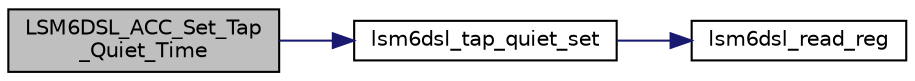 digraph "LSM6DSL_ACC_Set_Tap_Quiet_Time"
{
 // LATEX_PDF_SIZE
  edge [fontname="Helvetica",fontsize="10",labelfontname="Helvetica",labelfontsize="10"];
  node [fontname="Helvetica",fontsize="10",shape=record];
  rankdir="LR";
  Node1 [label="LSM6DSL_ACC_Set_Tap\l_Quiet_Time",height=0.2,width=0.4,color="black", fillcolor="grey75", style="filled", fontcolor="black",tooltip="Set tap quiet time."];
  Node1 -> Node2 [color="midnightblue",fontsize="10",style="solid",fontname="Helvetica"];
  Node2 [label="lsm6dsl_tap_quiet_set",height=0.2,width=0.4,color="black", fillcolor="white", style="filled",URL="$group___l_s_m6_d_s_l__tap__generator.html#ga093aa81d369017ec91bcd3f5f1fc5a24",tooltip="Quiet time is the time after the first detected tap in which there must not be any overthreshold even..."];
  Node2 -> Node3 [color="midnightblue",fontsize="10",style="solid",fontname="Helvetica"];
  Node3 [label="lsm6dsl_read_reg",height=0.2,width=0.4,color="black", fillcolor="white", style="filled",URL="$group___l_s_m6_d_s_l__interfaces__functions.html#ga7ad5e0d379d6cc9a6a2dff69c6df5a50",tooltip="Read generic device register."];
}
